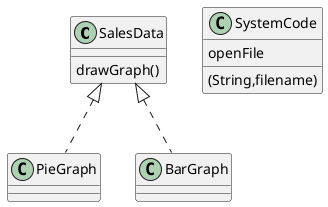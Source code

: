 @startuml
'https://plantuml.com/class-diagram
class SalesData{
drawGraph()
}

class PieGraph implements  SalesData
class BarGraph implements  SalesData
'---------------'
class  SystemCode{
openFile
(String,filename)
}


@enduml
